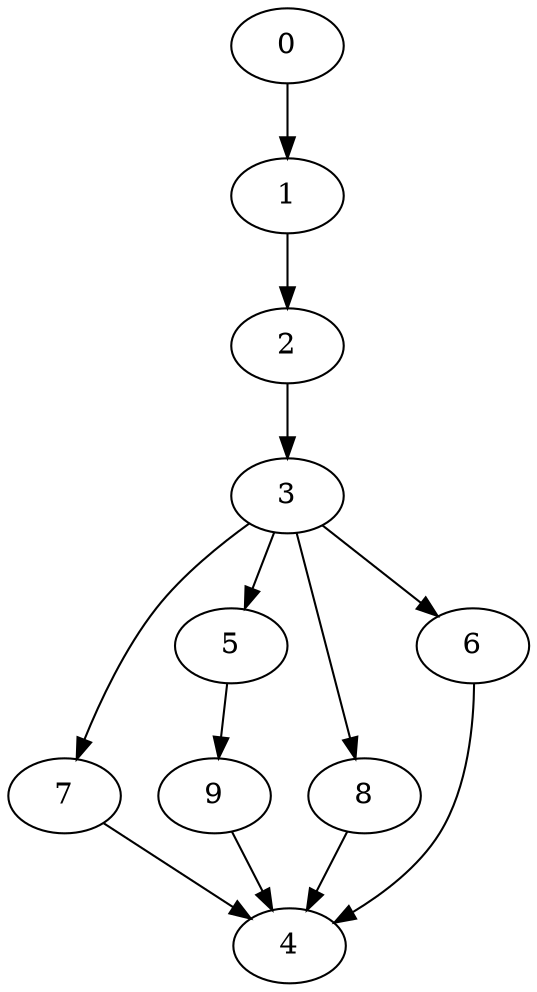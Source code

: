 digraph "SeriesParallel-MaxBf-5_Nodes_10_CCR_0.10_WeightType_Random#2" {
	graph ["Duplicate states"=0,
		GraphType=S_P,
		"Max states in OPEN"=0,
		Modes="120000ms; topo-ordered tasks, ; Pruning: task equivalence, fixed order ready list, ; F-value: ; Optimisation: best schedule length (\
SL) optimisation on equal, ",
		NumberOfTasks=10,
		"Pruned using list schedule length"=108,
		"States removed from OPEN"=0,
		TargetSystem="Homogeneous-2",
		"Time to schedule (ms)"=97,
		"Total idle time"=343,
		"Total schedule length"=580,
		"Total sequential time"=702,
		"Total states created"=324
	];
	0	["Finish time"=97,
		Processor=0,
		"Start time"=0,
		Weight=97];
	1	["Finish time"=119,
		Processor=0,
		"Start time"=97,
		Weight=22];
	0 -> 1	[Weight=2];
	2	["Finish time"=227,
		Processor=0,
		"Start time"=119,
		Weight=108];
	1 -> 2	[Weight=6];
	3	["Finish time"=335,
		Processor=0,
		"Start time"=227,
		Weight=108];
	2 -> 3	[Weight=5];
	7	["Finish time"=435,
		Processor=1,
		"Start time"=338,
		Weight=97];
	3 -> 7	[Weight=3];
	5	["Finish time"=389,
		Processor=0,
		"Start time"=335,
		Weight=54];
	3 -> 5	[Weight=3];
	8	["Finish time"=443,
		Processor=0,
		"Start time"=389,
		Weight=54];
	3 -> 8	[Weight=8];
	6	["Finish time"=465,
		Processor=0,
		"Start time"=443,
		Weight=22];
	3 -> 6	[Weight=6];
	4	["Finish time"=580,
		Processor=1,
		"Start time"=472,
		Weight=108];
	7 -> 4	[Weight=5];
	9	["Finish time"=467,
		Processor=1,
		"Start time"=435,
		Weight=32];
	5 -> 9	[Weight=6];
	8 -> 4	[Weight=10];
	9 -> 4	[Weight=9];
	6 -> 4	[Weight=7];
}
